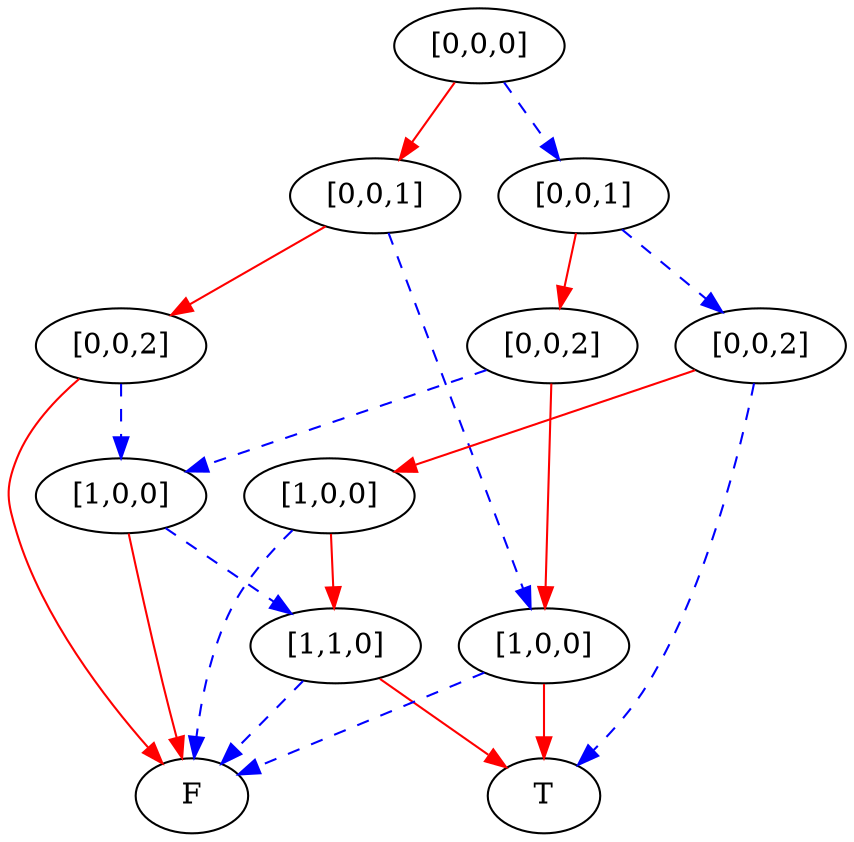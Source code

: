 digraph {
    1 [label=F];
    2 [label=T];
    3 [label="[1,1,0]"];
    4 [label="[1,0,0]"];
    5 [label="[0,0,2]"];
    6 [label="[1,0,0]"];
    7 [label="[0,0,1]"];
    8 [label="[0,0,2]"];
    9 [label="[1,0,0]"];
    10 [label="[0,0,2]"];
    11 [label="[0,0,1]"];
    12 [label="[0,0,0]"];
    3 -> 1 [style=dashed
           ,color=blue];
    3 -> 2 [color=red];
    4 -> 3 [style=dashed
           ,color=blue];
    4 -> 1 [color=red];
    5 -> 4 [style=dashed
           ,color=blue];
    5 -> 1 [color=red];
    6 -> 1 [style=dashed
           ,color=blue];
    6 -> 2 [color=red];
    7 -> 5 [color=red];
    7 -> 6 [style=dashed
           ,color=blue];
    8 -> 4 [style=dashed
           ,color=blue];
    8 -> 6 [color=red];
    9 -> 3 [color=red];
    9 -> 1 [style=dashed
           ,color=blue];
    10 -> 9 [color=red];
    10 -> 2 [style=dashed
            ,color=blue];
    11 -> 8 [color=red];
    11 -> 10 [style=dashed
             ,color=blue];
    12 -> 7 [color=red];
    12 -> 11 [style=dashed
             ,color=blue];
}